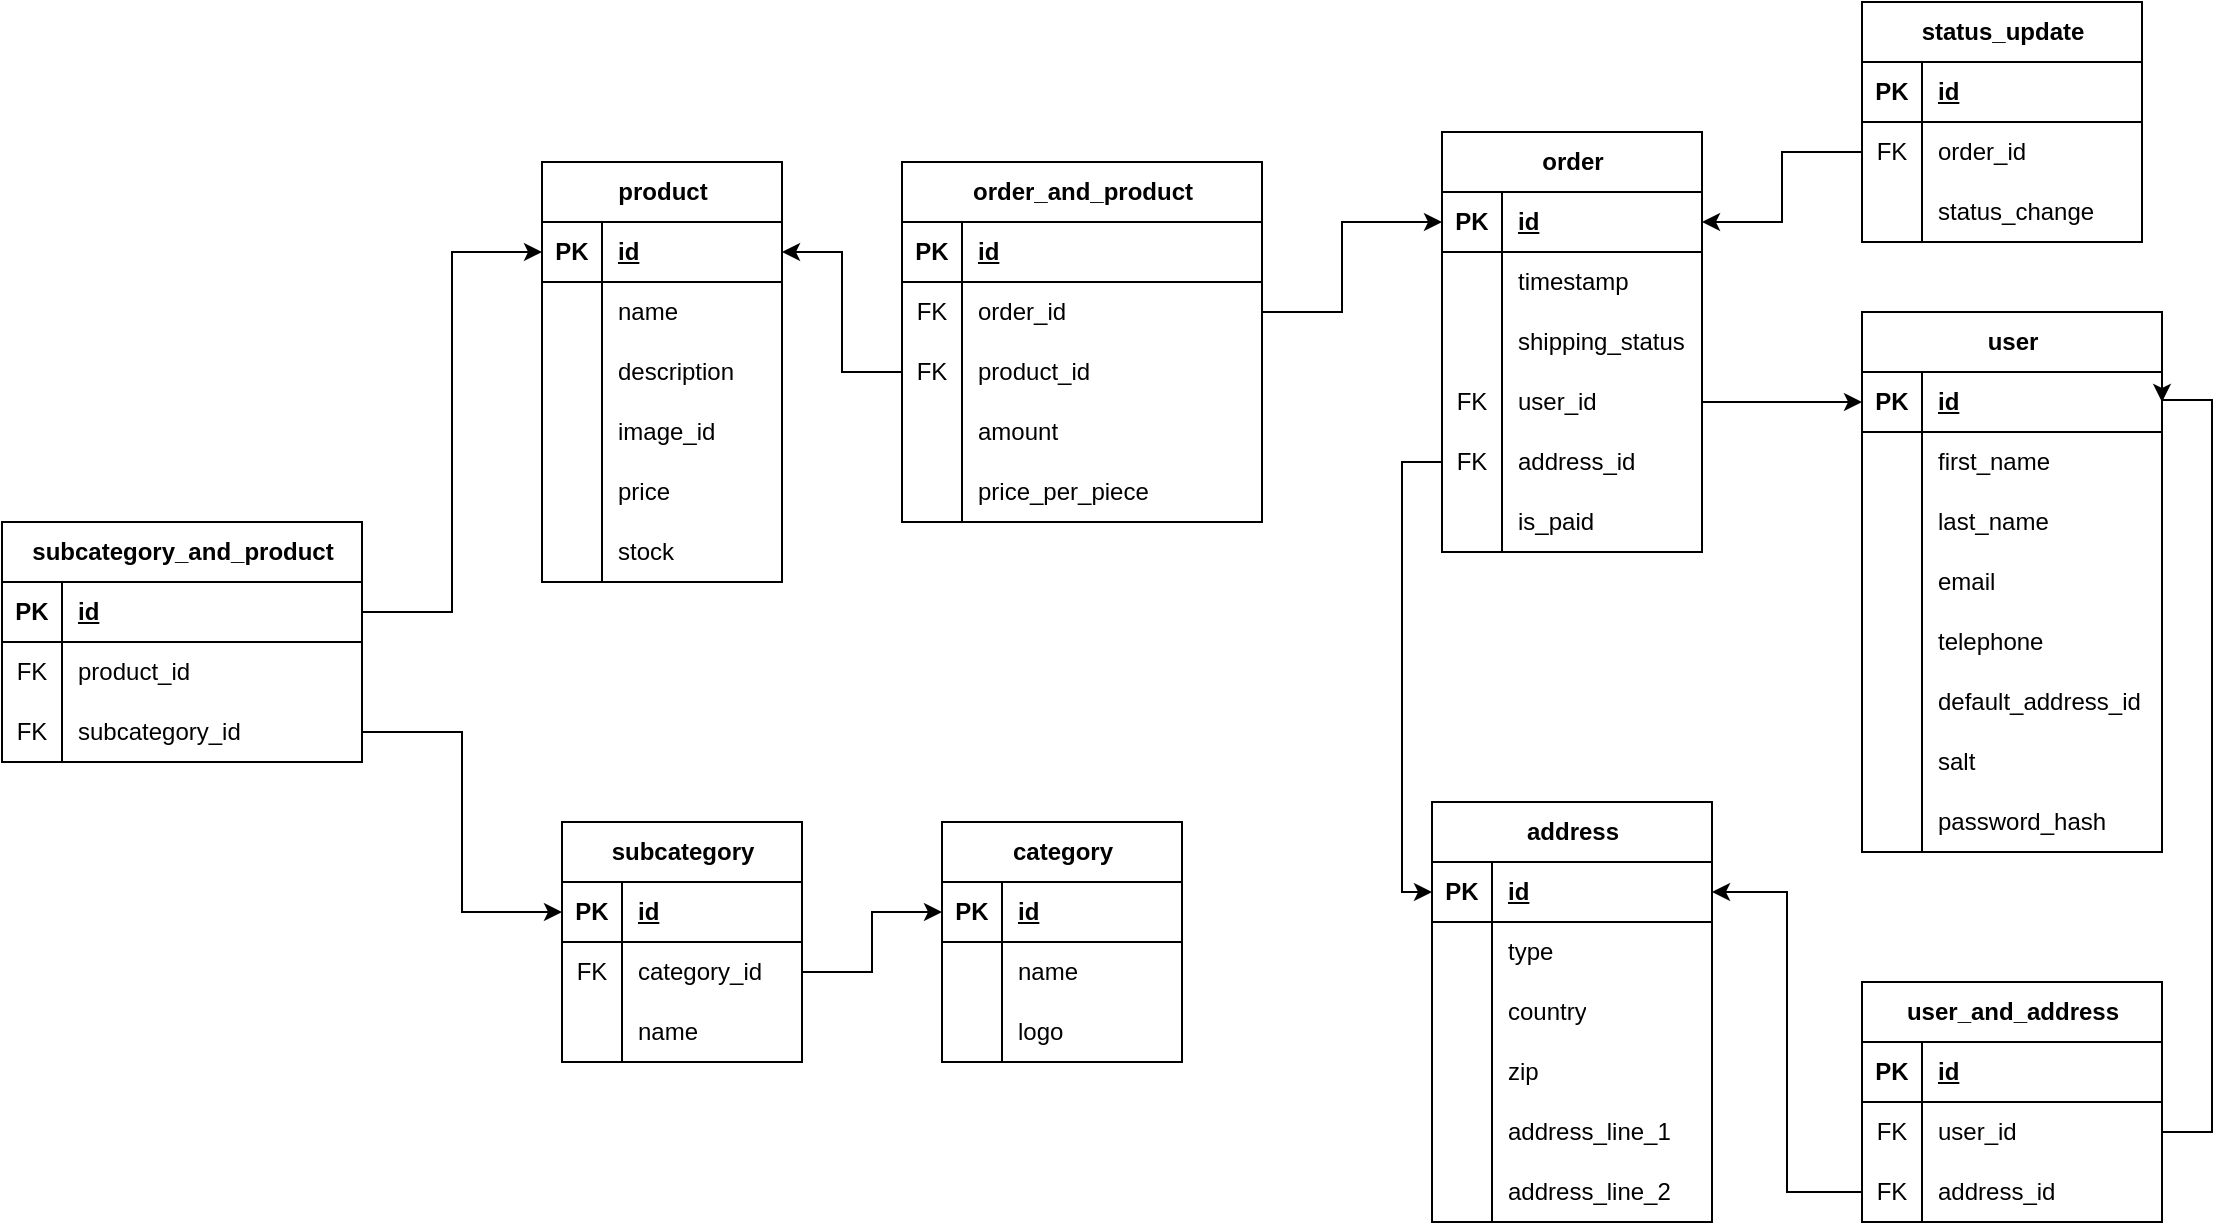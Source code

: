 <mxfile version="24.2.5" type="device">
  <diagram name="Page-1" id="y0ireIjsril351deMX_8">
    <mxGraphModel dx="1313" dy="706" grid="1" gridSize="10" guides="1" tooltips="1" connect="1" arrows="1" fold="1" page="1" pageScale="1" pageWidth="827" pageHeight="1169" math="0" shadow="0">
      <root>
        <mxCell id="0" />
        <mxCell id="1" parent="0" />
        <mxCell id="wc8gjLoEY_bhjLIqy5JK-52" value="subcategory" style="shape=table;startSize=30;container=1;collapsible=1;childLayout=tableLayout;fixedRows=1;rowLines=0;fontStyle=1;align=center;resizeLast=1;html=1;" parent="1" vertex="1">
          <mxGeometry x="330" y="450" width="120" height="120" as="geometry" />
        </mxCell>
        <mxCell id="wc8gjLoEY_bhjLIqy5JK-53" value="" style="shape=tableRow;horizontal=0;startSize=0;swimlaneHead=0;swimlaneBody=0;fillColor=none;collapsible=0;dropTarget=0;points=[[0,0.5],[1,0.5]];portConstraint=eastwest;top=0;left=0;right=0;bottom=1;" parent="wc8gjLoEY_bhjLIqy5JK-52" vertex="1">
          <mxGeometry y="30" width="120" height="30" as="geometry" />
        </mxCell>
        <mxCell id="wc8gjLoEY_bhjLIqy5JK-54" value="PK" style="shape=partialRectangle;connectable=0;fillColor=none;top=0;left=0;bottom=0;right=0;fontStyle=1;overflow=hidden;whiteSpace=wrap;html=1;" parent="wc8gjLoEY_bhjLIqy5JK-53" vertex="1">
          <mxGeometry width="30" height="30" as="geometry">
            <mxRectangle width="30" height="30" as="alternateBounds" />
          </mxGeometry>
        </mxCell>
        <mxCell id="wc8gjLoEY_bhjLIqy5JK-55" value="id" style="shape=partialRectangle;connectable=0;fillColor=none;top=0;left=0;bottom=0;right=0;align=left;spacingLeft=6;fontStyle=5;overflow=hidden;whiteSpace=wrap;html=1;" parent="wc8gjLoEY_bhjLIqy5JK-53" vertex="1">
          <mxGeometry x="30" width="90" height="30" as="geometry">
            <mxRectangle width="90" height="30" as="alternateBounds" />
          </mxGeometry>
        </mxCell>
        <mxCell id="wc8gjLoEY_bhjLIqy5JK-56" value="" style="shape=tableRow;horizontal=0;startSize=0;swimlaneHead=0;swimlaneBody=0;fillColor=none;collapsible=0;dropTarget=0;points=[[0,0.5],[1,0.5]];portConstraint=eastwest;top=0;left=0;right=0;bottom=0;" parent="wc8gjLoEY_bhjLIqy5JK-52" vertex="1">
          <mxGeometry y="60" width="120" height="30" as="geometry" />
        </mxCell>
        <mxCell id="wc8gjLoEY_bhjLIqy5JK-57" value="FK" style="shape=partialRectangle;connectable=0;fillColor=none;top=0;left=0;bottom=0;right=0;editable=1;overflow=hidden;whiteSpace=wrap;html=1;" parent="wc8gjLoEY_bhjLIqy5JK-56" vertex="1">
          <mxGeometry width="30" height="30" as="geometry">
            <mxRectangle width="30" height="30" as="alternateBounds" />
          </mxGeometry>
        </mxCell>
        <mxCell id="wc8gjLoEY_bhjLIqy5JK-58" value="category_id" style="shape=partialRectangle;connectable=0;fillColor=none;top=0;left=0;bottom=0;right=0;align=left;spacingLeft=6;overflow=hidden;whiteSpace=wrap;html=1;" parent="wc8gjLoEY_bhjLIqy5JK-56" vertex="1">
          <mxGeometry x="30" width="90" height="30" as="geometry">
            <mxRectangle width="90" height="30" as="alternateBounds" />
          </mxGeometry>
        </mxCell>
        <mxCell id="wc8gjLoEY_bhjLIqy5JK-59" value="" style="shape=tableRow;horizontal=0;startSize=0;swimlaneHead=0;swimlaneBody=0;fillColor=none;collapsible=0;dropTarget=0;points=[[0,0.5],[1,0.5]];portConstraint=eastwest;top=0;left=0;right=0;bottom=0;" parent="wc8gjLoEY_bhjLIqy5JK-52" vertex="1">
          <mxGeometry y="90" width="120" height="30" as="geometry" />
        </mxCell>
        <mxCell id="wc8gjLoEY_bhjLIqy5JK-60" value="" style="shape=partialRectangle;connectable=0;fillColor=none;top=0;left=0;bottom=0;right=0;editable=1;overflow=hidden;whiteSpace=wrap;html=1;" parent="wc8gjLoEY_bhjLIqy5JK-59" vertex="1">
          <mxGeometry width="30" height="30" as="geometry">
            <mxRectangle width="30" height="30" as="alternateBounds" />
          </mxGeometry>
        </mxCell>
        <mxCell id="wc8gjLoEY_bhjLIqy5JK-61" value="name" style="shape=partialRectangle;connectable=0;fillColor=none;top=0;left=0;bottom=0;right=0;align=left;spacingLeft=6;overflow=hidden;whiteSpace=wrap;html=1;" parent="wc8gjLoEY_bhjLIqy5JK-59" vertex="1">
          <mxGeometry x="30" width="90" height="30" as="geometry">
            <mxRectangle width="90" height="30" as="alternateBounds" />
          </mxGeometry>
        </mxCell>
        <mxCell id="wc8gjLoEY_bhjLIqy5JK-65" value="category" style="shape=table;startSize=30;container=1;collapsible=1;childLayout=tableLayout;fixedRows=1;rowLines=0;fontStyle=1;align=center;resizeLast=1;html=1;" parent="1" vertex="1">
          <mxGeometry x="520" y="450" width="120" height="120" as="geometry" />
        </mxCell>
        <mxCell id="wc8gjLoEY_bhjLIqy5JK-66" value="" style="shape=tableRow;horizontal=0;startSize=0;swimlaneHead=0;swimlaneBody=0;fillColor=none;collapsible=0;dropTarget=0;points=[[0,0.5],[1,0.5]];portConstraint=eastwest;top=0;left=0;right=0;bottom=1;" parent="wc8gjLoEY_bhjLIqy5JK-65" vertex="1">
          <mxGeometry y="30" width="120" height="30" as="geometry" />
        </mxCell>
        <mxCell id="wc8gjLoEY_bhjLIqy5JK-67" value="PK" style="shape=partialRectangle;connectable=0;fillColor=none;top=0;left=0;bottom=0;right=0;fontStyle=1;overflow=hidden;whiteSpace=wrap;html=1;" parent="wc8gjLoEY_bhjLIqy5JK-66" vertex="1">
          <mxGeometry width="30" height="30" as="geometry">
            <mxRectangle width="30" height="30" as="alternateBounds" />
          </mxGeometry>
        </mxCell>
        <mxCell id="wc8gjLoEY_bhjLIqy5JK-68" value="id" style="shape=partialRectangle;connectable=0;fillColor=none;top=0;left=0;bottom=0;right=0;align=left;spacingLeft=6;fontStyle=5;overflow=hidden;whiteSpace=wrap;html=1;" parent="wc8gjLoEY_bhjLIqy5JK-66" vertex="1">
          <mxGeometry x="30" width="90" height="30" as="geometry">
            <mxRectangle width="90" height="30" as="alternateBounds" />
          </mxGeometry>
        </mxCell>
        <mxCell id="wc8gjLoEY_bhjLIqy5JK-69" value="" style="shape=tableRow;horizontal=0;startSize=0;swimlaneHead=0;swimlaneBody=0;fillColor=none;collapsible=0;dropTarget=0;points=[[0,0.5],[1,0.5]];portConstraint=eastwest;top=0;left=0;right=0;bottom=0;" parent="wc8gjLoEY_bhjLIqy5JK-65" vertex="1">
          <mxGeometry y="60" width="120" height="30" as="geometry" />
        </mxCell>
        <mxCell id="wc8gjLoEY_bhjLIqy5JK-70" value="" style="shape=partialRectangle;connectable=0;fillColor=none;top=0;left=0;bottom=0;right=0;editable=1;overflow=hidden;whiteSpace=wrap;html=1;" parent="wc8gjLoEY_bhjLIqy5JK-69" vertex="1">
          <mxGeometry width="30" height="30" as="geometry">
            <mxRectangle width="30" height="30" as="alternateBounds" />
          </mxGeometry>
        </mxCell>
        <mxCell id="wc8gjLoEY_bhjLIqy5JK-71" value="name" style="shape=partialRectangle;connectable=0;fillColor=none;top=0;left=0;bottom=0;right=0;align=left;spacingLeft=6;overflow=hidden;whiteSpace=wrap;html=1;" parent="wc8gjLoEY_bhjLIqy5JK-69" vertex="1">
          <mxGeometry x="30" width="90" height="30" as="geometry">
            <mxRectangle width="90" height="30" as="alternateBounds" />
          </mxGeometry>
        </mxCell>
        <mxCell id="wc8gjLoEY_bhjLIqy5JK-72" value="" style="shape=tableRow;horizontal=0;startSize=0;swimlaneHead=0;swimlaneBody=0;fillColor=none;collapsible=0;dropTarget=0;points=[[0,0.5],[1,0.5]];portConstraint=eastwest;top=0;left=0;right=0;bottom=0;" parent="wc8gjLoEY_bhjLIqy5JK-65" vertex="1">
          <mxGeometry y="90" width="120" height="30" as="geometry" />
        </mxCell>
        <mxCell id="wc8gjLoEY_bhjLIqy5JK-73" value="" style="shape=partialRectangle;connectable=0;fillColor=none;top=0;left=0;bottom=0;right=0;editable=1;overflow=hidden;whiteSpace=wrap;html=1;" parent="wc8gjLoEY_bhjLIqy5JK-72" vertex="1">
          <mxGeometry width="30" height="30" as="geometry">
            <mxRectangle width="30" height="30" as="alternateBounds" />
          </mxGeometry>
        </mxCell>
        <mxCell id="wc8gjLoEY_bhjLIqy5JK-74" value="logo" style="shape=partialRectangle;connectable=0;fillColor=none;top=0;left=0;bottom=0;right=0;align=left;spacingLeft=6;overflow=hidden;whiteSpace=wrap;html=1;" parent="wc8gjLoEY_bhjLIqy5JK-72" vertex="1">
          <mxGeometry x="30" width="90" height="30" as="geometry">
            <mxRectangle width="90" height="30" as="alternateBounds" />
          </mxGeometry>
        </mxCell>
        <mxCell id="wc8gjLoEY_bhjLIqy5JK-78" style="edgeStyle=orthogonalEdgeStyle;rounded=0;orthogonalLoop=1;jettySize=auto;html=1;entryX=0;entryY=0.5;entryDx=0;entryDy=0;" parent="1" source="wc8gjLoEY_bhjLIqy5JK-56" target="wc8gjLoEY_bhjLIqy5JK-66" edge="1">
          <mxGeometry relative="1" as="geometry" />
        </mxCell>
        <mxCell id="wc8gjLoEY_bhjLIqy5JK-79" value="subcategory_and_product" style="shape=table;startSize=30;container=1;collapsible=1;childLayout=tableLayout;fixedRows=1;rowLines=0;fontStyle=1;align=center;resizeLast=1;html=1;" parent="1" vertex="1">
          <mxGeometry x="50" y="300" width="180" height="120" as="geometry" />
        </mxCell>
        <mxCell id="wc8gjLoEY_bhjLIqy5JK-80" value="" style="shape=tableRow;horizontal=0;startSize=0;swimlaneHead=0;swimlaneBody=0;fillColor=none;collapsible=0;dropTarget=0;points=[[0,0.5],[1,0.5]];portConstraint=eastwest;top=0;left=0;right=0;bottom=1;" parent="wc8gjLoEY_bhjLIqy5JK-79" vertex="1">
          <mxGeometry y="30" width="180" height="30" as="geometry" />
        </mxCell>
        <mxCell id="wc8gjLoEY_bhjLIqy5JK-81" value="PK" style="shape=partialRectangle;connectable=0;fillColor=none;top=0;left=0;bottom=0;right=0;fontStyle=1;overflow=hidden;whiteSpace=wrap;html=1;" parent="wc8gjLoEY_bhjLIqy5JK-80" vertex="1">
          <mxGeometry width="30" height="30" as="geometry">
            <mxRectangle width="30" height="30" as="alternateBounds" />
          </mxGeometry>
        </mxCell>
        <mxCell id="wc8gjLoEY_bhjLIqy5JK-82" value="id" style="shape=partialRectangle;connectable=0;fillColor=none;top=0;left=0;bottom=0;right=0;align=left;spacingLeft=6;fontStyle=5;overflow=hidden;whiteSpace=wrap;html=1;" parent="wc8gjLoEY_bhjLIqy5JK-80" vertex="1">
          <mxGeometry x="30" width="150" height="30" as="geometry">
            <mxRectangle width="150" height="30" as="alternateBounds" />
          </mxGeometry>
        </mxCell>
        <mxCell id="wc8gjLoEY_bhjLIqy5JK-83" value="" style="shape=tableRow;horizontal=0;startSize=0;swimlaneHead=0;swimlaneBody=0;fillColor=none;collapsible=0;dropTarget=0;points=[[0,0.5],[1,0.5]];portConstraint=eastwest;top=0;left=0;right=0;bottom=0;" parent="wc8gjLoEY_bhjLIqy5JK-79" vertex="1">
          <mxGeometry y="60" width="180" height="30" as="geometry" />
        </mxCell>
        <mxCell id="wc8gjLoEY_bhjLIqy5JK-84" value="FK" style="shape=partialRectangle;connectable=0;fillColor=none;top=0;left=0;bottom=0;right=0;editable=1;overflow=hidden;whiteSpace=wrap;html=1;" parent="wc8gjLoEY_bhjLIqy5JK-83" vertex="1">
          <mxGeometry width="30" height="30" as="geometry">
            <mxRectangle width="30" height="30" as="alternateBounds" />
          </mxGeometry>
        </mxCell>
        <mxCell id="wc8gjLoEY_bhjLIqy5JK-85" value="product_id" style="shape=partialRectangle;connectable=0;fillColor=none;top=0;left=0;bottom=0;right=0;align=left;spacingLeft=6;overflow=hidden;whiteSpace=wrap;html=1;" parent="wc8gjLoEY_bhjLIqy5JK-83" vertex="1">
          <mxGeometry x="30" width="150" height="30" as="geometry">
            <mxRectangle width="150" height="30" as="alternateBounds" />
          </mxGeometry>
        </mxCell>
        <mxCell id="wc8gjLoEY_bhjLIqy5JK-86" value="" style="shape=tableRow;horizontal=0;startSize=0;swimlaneHead=0;swimlaneBody=0;fillColor=none;collapsible=0;dropTarget=0;points=[[0,0.5],[1,0.5]];portConstraint=eastwest;top=0;left=0;right=0;bottom=0;" parent="wc8gjLoEY_bhjLIqy5JK-79" vertex="1">
          <mxGeometry y="90" width="180" height="30" as="geometry" />
        </mxCell>
        <mxCell id="wc8gjLoEY_bhjLIqy5JK-87" value="FK" style="shape=partialRectangle;connectable=0;fillColor=none;top=0;left=0;bottom=0;right=0;editable=1;overflow=hidden;whiteSpace=wrap;html=1;" parent="wc8gjLoEY_bhjLIqy5JK-86" vertex="1">
          <mxGeometry width="30" height="30" as="geometry">
            <mxRectangle width="30" height="30" as="alternateBounds" />
          </mxGeometry>
        </mxCell>
        <mxCell id="wc8gjLoEY_bhjLIqy5JK-88" value="subcategory_id" style="shape=partialRectangle;connectable=0;fillColor=none;top=0;left=0;bottom=0;right=0;align=left;spacingLeft=6;overflow=hidden;whiteSpace=wrap;html=1;" parent="wc8gjLoEY_bhjLIqy5JK-86" vertex="1">
          <mxGeometry x="30" width="150" height="30" as="geometry">
            <mxRectangle width="150" height="30" as="alternateBounds" />
          </mxGeometry>
        </mxCell>
        <mxCell id="wc8gjLoEY_bhjLIqy5JK-107" value="product" style="shape=table;startSize=30;container=1;collapsible=1;childLayout=tableLayout;fixedRows=1;rowLines=0;fontStyle=1;align=center;resizeLast=1;html=1;" parent="1" vertex="1">
          <mxGeometry x="320" y="120" width="120" height="210" as="geometry" />
        </mxCell>
        <mxCell id="wc8gjLoEY_bhjLIqy5JK-108" value="" style="shape=tableRow;horizontal=0;startSize=0;swimlaneHead=0;swimlaneBody=0;fillColor=none;collapsible=0;dropTarget=0;points=[[0,0.5],[1,0.5]];portConstraint=eastwest;top=0;left=0;right=0;bottom=1;" parent="wc8gjLoEY_bhjLIqy5JK-107" vertex="1">
          <mxGeometry y="30" width="120" height="30" as="geometry" />
        </mxCell>
        <mxCell id="wc8gjLoEY_bhjLIqy5JK-109" value="PK" style="shape=partialRectangle;connectable=0;fillColor=none;top=0;left=0;bottom=0;right=0;fontStyle=1;overflow=hidden;whiteSpace=wrap;html=1;" parent="wc8gjLoEY_bhjLIqy5JK-108" vertex="1">
          <mxGeometry width="30" height="30" as="geometry">
            <mxRectangle width="30" height="30" as="alternateBounds" />
          </mxGeometry>
        </mxCell>
        <mxCell id="wc8gjLoEY_bhjLIqy5JK-110" value="id" style="shape=partialRectangle;connectable=0;fillColor=none;top=0;left=0;bottom=0;right=0;align=left;spacingLeft=6;fontStyle=5;overflow=hidden;whiteSpace=wrap;html=1;" parent="wc8gjLoEY_bhjLIqy5JK-108" vertex="1">
          <mxGeometry x="30" width="90" height="30" as="geometry">
            <mxRectangle width="90" height="30" as="alternateBounds" />
          </mxGeometry>
        </mxCell>
        <mxCell id="wc8gjLoEY_bhjLIqy5JK-111" value="" style="shape=tableRow;horizontal=0;startSize=0;swimlaneHead=0;swimlaneBody=0;fillColor=none;collapsible=0;dropTarget=0;points=[[0,0.5],[1,0.5]];portConstraint=eastwest;top=0;left=0;right=0;bottom=0;" parent="wc8gjLoEY_bhjLIqy5JK-107" vertex="1">
          <mxGeometry y="60" width="120" height="30" as="geometry" />
        </mxCell>
        <mxCell id="wc8gjLoEY_bhjLIqy5JK-112" value="" style="shape=partialRectangle;connectable=0;fillColor=none;top=0;left=0;bottom=0;right=0;editable=1;overflow=hidden;whiteSpace=wrap;html=1;" parent="wc8gjLoEY_bhjLIqy5JK-111" vertex="1">
          <mxGeometry width="30" height="30" as="geometry">
            <mxRectangle width="30" height="30" as="alternateBounds" />
          </mxGeometry>
        </mxCell>
        <mxCell id="wc8gjLoEY_bhjLIqy5JK-113" value="name" style="shape=partialRectangle;connectable=0;fillColor=none;top=0;left=0;bottom=0;right=0;align=left;spacingLeft=6;overflow=hidden;whiteSpace=wrap;html=1;" parent="wc8gjLoEY_bhjLIqy5JK-111" vertex="1">
          <mxGeometry x="30" width="90" height="30" as="geometry">
            <mxRectangle width="90" height="30" as="alternateBounds" />
          </mxGeometry>
        </mxCell>
        <mxCell id="wc8gjLoEY_bhjLIqy5JK-114" value="" style="shape=tableRow;horizontal=0;startSize=0;swimlaneHead=0;swimlaneBody=0;fillColor=none;collapsible=0;dropTarget=0;points=[[0,0.5],[1,0.5]];portConstraint=eastwest;top=0;left=0;right=0;bottom=0;" parent="wc8gjLoEY_bhjLIqy5JK-107" vertex="1">
          <mxGeometry y="90" width="120" height="30" as="geometry" />
        </mxCell>
        <mxCell id="wc8gjLoEY_bhjLIqy5JK-115" value="" style="shape=partialRectangle;connectable=0;fillColor=none;top=0;left=0;bottom=0;right=0;editable=1;overflow=hidden;whiteSpace=wrap;html=1;" parent="wc8gjLoEY_bhjLIqy5JK-114" vertex="1">
          <mxGeometry width="30" height="30" as="geometry">
            <mxRectangle width="30" height="30" as="alternateBounds" />
          </mxGeometry>
        </mxCell>
        <mxCell id="wc8gjLoEY_bhjLIqy5JK-116" value="description" style="shape=partialRectangle;connectable=0;fillColor=none;top=0;left=0;bottom=0;right=0;align=left;spacingLeft=6;overflow=hidden;whiteSpace=wrap;html=1;" parent="wc8gjLoEY_bhjLIqy5JK-114" vertex="1">
          <mxGeometry x="30" width="90" height="30" as="geometry">
            <mxRectangle width="90" height="30" as="alternateBounds" />
          </mxGeometry>
        </mxCell>
        <mxCell id="wc8gjLoEY_bhjLIqy5JK-117" value="" style="shape=tableRow;horizontal=0;startSize=0;swimlaneHead=0;swimlaneBody=0;fillColor=none;collapsible=0;dropTarget=0;points=[[0,0.5],[1,0.5]];portConstraint=eastwest;top=0;left=0;right=0;bottom=0;" parent="wc8gjLoEY_bhjLIqy5JK-107" vertex="1">
          <mxGeometry y="120" width="120" height="30" as="geometry" />
        </mxCell>
        <mxCell id="wc8gjLoEY_bhjLIqy5JK-118" value="" style="shape=partialRectangle;connectable=0;fillColor=none;top=0;left=0;bottom=0;right=0;editable=1;overflow=hidden;whiteSpace=wrap;html=1;" parent="wc8gjLoEY_bhjLIqy5JK-117" vertex="1">
          <mxGeometry width="30" height="30" as="geometry">
            <mxRectangle width="30" height="30" as="alternateBounds" />
          </mxGeometry>
        </mxCell>
        <mxCell id="wc8gjLoEY_bhjLIqy5JK-119" value="image_id" style="shape=partialRectangle;connectable=0;fillColor=none;top=0;left=0;bottom=0;right=0;align=left;spacingLeft=6;overflow=hidden;whiteSpace=wrap;html=1;" parent="wc8gjLoEY_bhjLIqy5JK-117" vertex="1">
          <mxGeometry x="30" width="90" height="30" as="geometry">
            <mxRectangle width="90" height="30" as="alternateBounds" />
          </mxGeometry>
        </mxCell>
        <mxCell id="wc8gjLoEY_bhjLIqy5JK-135" value="" style="shape=tableRow;horizontal=0;startSize=0;swimlaneHead=0;swimlaneBody=0;fillColor=none;collapsible=0;dropTarget=0;points=[[0,0.5],[1,0.5]];portConstraint=eastwest;top=0;left=0;right=0;bottom=0;" parent="wc8gjLoEY_bhjLIqy5JK-107" vertex="1">
          <mxGeometry y="150" width="120" height="30" as="geometry" />
        </mxCell>
        <mxCell id="wc8gjLoEY_bhjLIqy5JK-136" value="" style="shape=partialRectangle;connectable=0;fillColor=none;top=0;left=0;bottom=0;right=0;editable=1;overflow=hidden;whiteSpace=wrap;html=1;" parent="wc8gjLoEY_bhjLIqy5JK-135" vertex="1">
          <mxGeometry width="30" height="30" as="geometry">
            <mxRectangle width="30" height="30" as="alternateBounds" />
          </mxGeometry>
        </mxCell>
        <mxCell id="wc8gjLoEY_bhjLIqy5JK-137" value="price" style="shape=partialRectangle;connectable=0;fillColor=none;top=0;left=0;bottom=0;right=0;align=left;spacingLeft=6;overflow=hidden;whiteSpace=wrap;html=1;" parent="wc8gjLoEY_bhjLIqy5JK-135" vertex="1">
          <mxGeometry x="30" width="90" height="30" as="geometry">
            <mxRectangle width="90" height="30" as="alternateBounds" />
          </mxGeometry>
        </mxCell>
        <mxCell id="lE6oWOg8r7xPlwbUp1w4-8" value="" style="shape=tableRow;horizontal=0;startSize=0;swimlaneHead=0;swimlaneBody=0;fillColor=none;collapsible=0;dropTarget=0;points=[[0,0.5],[1,0.5]];portConstraint=eastwest;top=0;left=0;right=0;bottom=0;" vertex="1" parent="wc8gjLoEY_bhjLIqy5JK-107">
          <mxGeometry y="180" width="120" height="30" as="geometry" />
        </mxCell>
        <mxCell id="lE6oWOg8r7xPlwbUp1w4-9" value="" style="shape=partialRectangle;connectable=0;fillColor=none;top=0;left=0;bottom=0;right=0;editable=1;overflow=hidden;whiteSpace=wrap;html=1;" vertex="1" parent="lE6oWOg8r7xPlwbUp1w4-8">
          <mxGeometry width="30" height="30" as="geometry">
            <mxRectangle width="30" height="30" as="alternateBounds" />
          </mxGeometry>
        </mxCell>
        <mxCell id="lE6oWOg8r7xPlwbUp1w4-10" value="stock" style="shape=partialRectangle;connectable=0;fillColor=none;top=0;left=0;bottom=0;right=0;align=left;spacingLeft=6;overflow=hidden;whiteSpace=wrap;html=1;" vertex="1" parent="lE6oWOg8r7xPlwbUp1w4-8">
          <mxGeometry x="30" width="90" height="30" as="geometry">
            <mxRectangle width="90" height="30" as="alternateBounds" />
          </mxGeometry>
        </mxCell>
        <mxCell id="wc8gjLoEY_bhjLIqy5JK-120" style="edgeStyle=orthogonalEdgeStyle;rounded=0;orthogonalLoop=1;jettySize=auto;html=1;" parent="1" source="wc8gjLoEY_bhjLIqy5JK-86" target="wc8gjLoEY_bhjLIqy5JK-53" edge="1">
          <mxGeometry relative="1" as="geometry" />
        </mxCell>
        <mxCell id="wc8gjLoEY_bhjLIqy5JK-134" style="edgeStyle=orthogonalEdgeStyle;rounded=0;orthogonalLoop=1;jettySize=auto;html=1;" parent="1" source="wc8gjLoEY_bhjLIqy5JK-80" target="wc8gjLoEY_bhjLIqy5JK-108" edge="1">
          <mxGeometry relative="1" as="geometry" />
        </mxCell>
        <mxCell id="wc8gjLoEY_bhjLIqy5JK-140" value="order" style="shape=table;startSize=30;container=1;collapsible=1;childLayout=tableLayout;fixedRows=1;rowLines=0;fontStyle=1;align=center;resizeLast=1;html=1;" parent="1" vertex="1">
          <mxGeometry x="770" y="105" width="130" height="210" as="geometry" />
        </mxCell>
        <mxCell id="wc8gjLoEY_bhjLIqy5JK-141" value="" style="shape=tableRow;horizontal=0;startSize=0;swimlaneHead=0;swimlaneBody=0;fillColor=none;collapsible=0;dropTarget=0;points=[[0,0.5],[1,0.5]];portConstraint=eastwest;top=0;left=0;right=0;bottom=1;" parent="wc8gjLoEY_bhjLIqy5JK-140" vertex="1">
          <mxGeometry y="30" width="130" height="30" as="geometry" />
        </mxCell>
        <mxCell id="wc8gjLoEY_bhjLIqy5JK-142" value="PK" style="shape=partialRectangle;connectable=0;fillColor=none;top=0;left=0;bottom=0;right=0;fontStyle=1;overflow=hidden;whiteSpace=wrap;html=1;" parent="wc8gjLoEY_bhjLIqy5JK-141" vertex="1">
          <mxGeometry width="30" height="30" as="geometry">
            <mxRectangle width="30" height="30" as="alternateBounds" />
          </mxGeometry>
        </mxCell>
        <mxCell id="wc8gjLoEY_bhjLIqy5JK-143" value="id" style="shape=partialRectangle;connectable=0;fillColor=none;top=0;left=0;bottom=0;right=0;align=left;spacingLeft=6;fontStyle=5;overflow=hidden;whiteSpace=wrap;html=1;" parent="wc8gjLoEY_bhjLIqy5JK-141" vertex="1">
          <mxGeometry x="30" width="100" height="30" as="geometry">
            <mxRectangle width="100" height="30" as="alternateBounds" />
          </mxGeometry>
        </mxCell>
        <mxCell id="wc8gjLoEY_bhjLIqy5JK-144" value="" style="shape=tableRow;horizontal=0;startSize=0;swimlaneHead=0;swimlaneBody=0;fillColor=none;collapsible=0;dropTarget=0;points=[[0,0.5],[1,0.5]];portConstraint=eastwest;top=0;left=0;right=0;bottom=0;" parent="wc8gjLoEY_bhjLIqy5JK-140" vertex="1">
          <mxGeometry y="60" width="130" height="30" as="geometry" />
        </mxCell>
        <mxCell id="wc8gjLoEY_bhjLIqy5JK-145" value="" style="shape=partialRectangle;connectable=0;fillColor=none;top=0;left=0;bottom=0;right=0;editable=1;overflow=hidden;whiteSpace=wrap;html=1;" parent="wc8gjLoEY_bhjLIqy5JK-144" vertex="1">
          <mxGeometry width="30" height="30" as="geometry">
            <mxRectangle width="30" height="30" as="alternateBounds" />
          </mxGeometry>
        </mxCell>
        <mxCell id="wc8gjLoEY_bhjLIqy5JK-146" value="timestamp" style="shape=partialRectangle;connectable=0;fillColor=none;top=0;left=0;bottom=0;right=0;align=left;spacingLeft=6;overflow=hidden;whiteSpace=wrap;html=1;" parent="wc8gjLoEY_bhjLIqy5JK-144" vertex="1">
          <mxGeometry x="30" width="100" height="30" as="geometry">
            <mxRectangle width="100" height="30" as="alternateBounds" />
          </mxGeometry>
        </mxCell>
        <mxCell id="wc8gjLoEY_bhjLIqy5JK-147" value="" style="shape=tableRow;horizontal=0;startSize=0;swimlaneHead=0;swimlaneBody=0;fillColor=none;collapsible=0;dropTarget=0;points=[[0,0.5],[1,0.5]];portConstraint=eastwest;top=0;left=0;right=0;bottom=0;" parent="wc8gjLoEY_bhjLIqy5JK-140" vertex="1">
          <mxGeometry y="90" width="130" height="30" as="geometry" />
        </mxCell>
        <mxCell id="wc8gjLoEY_bhjLIqy5JK-148" value="" style="shape=partialRectangle;connectable=0;fillColor=none;top=0;left=0;bottom=0;right=0;editable=1;overflow=hidden;whiteSpace=wrap;html=1;" parent="wc8gjLoEY_bhjLIqy5JK-147" vertex="1">
          <mxGeometry width="30" height="30" as="geometry">
            <mxRectangle width="30" height="30" as="alternateBounds" />
          </mxGeometry>
        </mxCell>
        <mxCell id="wc8gjLoEY_bhjLIqy5JK-149" value="shipping_status" style="shape=partialRectangle;connectable=0;fillColor=none;top=0;left=0;bottom=0;right=0;align=left;spacingLeft=6;overflow=hidden;whiteSpace=wrap;html=1;" parent="wc8gjLoEY_bhjLIqy5JK-147" vertex="1">
          <mxGeometry x="30" width="100" height="30" as="geometry">
            <mxRectangle width="100" height="30" as="alternateBounds" />
          </mxGeometry>
        </mxCell>
        <mxCell id="wc8gjLoEY_bhjLIqy5JK-150" value="" style="shape=tableRow;horizontal=0;startSize=0;swimlaneHead=0;swimlaneBody=0;fillColor=none;collapsible=0;dropTarget=0;points=[[0,0.5],[1,0.5]];portConstraint=eastwest;top=0;left=0;right=0;bottom=0;" parent="wc8gjLoEY_bhjLIqy5JK-140" vertex="1">
          <mxGeometry y="120" width="130" height="30" as="geometry" />
        </mxCell>
        <mxCell id="wc8gjLoEY_bhjLIqy5JK-151" value="FK" style="shape=partialRectangle;connectable=0;fillColor=none;top=0;left=0;bottom=0;right=0;editable=1;overflow=hidden;whiteSpace=wrap;html=1;" parent="wc8gjLoEY_bhjLIqy5JK-150" vertex="1">
          <mxGeometry width="30" height="30" as="geometry">
            <mxRectangle width="30" height="30" as="alternateBounds" />
          </mxGeometry>
        </mxCell>
        <mxCell id="wc8gjLoEY_bhjLIqy5JK-152" value="user_id" style="shape=partialRectangle;connectable=0;fillColor=none;top=0;left=0;bottom=0;right=0;align=left;spacingLeft=6;overflow=hidden;whiteSpace=wrap;html=1;" parent="wc8gjLoEY_bhjLIqy5JK-150" vertex="1">
          <mxGeometry x="30" width="100" height="30" as="geometry">
            <mxRectangle width="100" height="30" as="alternateBounds" />
          </mxGeometry>
        </mxCell>
        <mxCell id="wc8gjLoEY_bhjLIqy5JK-173" value="" style="shape=tableRow;horizontal=0;startSize=0;swimlaneHead=0;swimlaneBody=0;fillColor=none;collapsible=0;dropTarget=0;points=[[0,0.5],[1,0.5]];portConstraint=eastwest;top=0;left=0;right=0;bottom=0;" parent="wc8gjLoEY_bhjLIqy5JK-140" vertex="1">
          <mxGeometry y="150" width="130" height="30" as="geometry" />
        </mxCell>
        <mxCell id="wc8gjLoEY_bhjLIqy5JK-174" value="FK" style="shape=partialRectangle;connectable=0;fillColor=none;top=0;left=0;bottom=0;right=0;editable=1;overflow=hidden;whiteSpace=wrap;html=1;" parent="wc8gjLoEY_bhjLIqy5JK-173" vertex="1">
          <mxGeometry width="30" height="30" as="geometry">
            <mxRectangle width="30" height="30" as="alternateBounds" />
          </mxGeometry>
        </mxCell>
        <mxCell id="wc8gjLoEY_bhjLIqy5JK-175" value="address_id" style="shape=partialRectangle;connectable=0;fillColor=none;top=0;left=0;bottom=0;right=0;align=left;spacingLeft=6;overflow=hidden;whiteSpace=wrap;html=1;" parent="wc8gjLoEY_bhjLIqy5JK-173" vertex="1">
          <mxGeometry x="30" width="100" height="30" as="geometry">
            <mxRectangle width="100" height="30" as="alternateBounds" />
          </mxGeometry>
        </mxCell>
        <mxCell id="wc8gjLoEY_bhjLIqy5JK-176" value="" style="shape=tableRow;horizontal=0;startSize=0;swimlaneHead=0;swimlaneBody=0;fillColor=none;collapsible=0;dropTarget=0;points=[[0,0.5],[1,0.5]];portConstraint=eastwest;top=0;left=0;right=0;bottom=0;" parent="wc8gjLoEY_bhjLIqy5JK-140" vertex="1">
          <mxGeometry y="180" width="130" height="30" as="geometry" />
        </mxCell>
        <mxCell id="wc8gjLoEY_bhjLIqy5JK-177" value="" style="shape=partialRectangle;connectable=0;fillColor=none;top=0;left=0;bottom=0;right=0;editable=1;overflow=hidden;whiteSpace=wrap;html=1;" parent="wc8gjLoEY_bhjLIqy5JK-176" vertex="1">
          <mxGeometry width="30" height="30" as="geometry">
            <mxRectangle width="30" height="30" as="alternateBounds" />
          </mxGeometry>
        </mxCell>
        <mxCell id="wc8gjLoEY_bhjLIqy5JK-178" value="is_paid" style="shape=partialRectangle;connectable=0;fillColor=none;top=0;left=0;bottom=0;right=0;align=left;spacingLeft=6;overflow=hidden;whiteSpace=wrap;html=1;" parent="wc8gjLoEY_bhjLIqy5JK-176" vertex="1">
          <mxGeometry x="30" width="100" height="30" as="geometry">
            <mxRectangle width="100" height="30" as="alternateBounds" />
          </mxGeometry>
        </mxCell>
        <mxCell id="wc8gjLoEY_bhjLIqy5JK-153" value="order_and_product" style="shape=table;startSize=30;container=1;collapsible=1;childLayout=tableLayout;fixedRows=1;rowLines=0;fontStyle=1;align=center;resizeLast=1;html=1;" parent="1" vertex="1">
          <mxGeometry x="500" y="120" width="180" height="180" as="geometry" />
        </mxCell>
        <mxCell id="wc8gjLoEY_bhjLIqy5JK-154" value="" style="shape=tableRow;horizontal=0;startSize=0;swimlaneHead=0;swimlaneBody=0;fillColor=none;collapsible=0;dropTarget=0;points=[[0,0.5],[1,0.5]];portConstraint=eastwest;top=0;left=0;right=0;bottom=1;" parent="wc8gjLoEY_bhjLIqy5JK-153" vertex="1">
          <mxGeometry y="30" width="180" height="30" as="geometry" />
        </mxCell>
        <mxCell id="wc8gjLoEY_bhjLIqy5JK-155" value="PK" style="shape=partialRectangle;connectable=0;fillColor=none;top=0;left=0;bottom=0;right=0;fontStyle=1;overflow=hidden;whiteSpace=wrap;html=1;" parent="wc8gjLoEY_bhjLIqy5JK-154" vertex="1">
          <mxGeometry width="30" height="30" as="geometry">
            <mxRectangle width="30" height="30" as="alternateBounds" />
          </mxGeometry>
        </mxCell>
        <mxCell id="wc8gjLoEY_bhjLIqy5JK-156" value="id" style="shape=partialRectangle;connectable=0;fillColor=none;top=0;left=0;bottom=0;right=0;align=left;spacingLeft=6;fontStyle=5;overflow=hidden;whiteSpace=wrap;html=1;" parent="wc8gjLoEY_bhjLIqy5JK-154" vertex="1">
          <mxGeometry x="30" width="150" height="30" as="geometry">
            <mxRectangle width="150" height="30" as="alternateBounds" />
          </mxGeometry>
        </mxCell>
        <mxCell id="wc8gjLoEY_bhjLIqy5JK-157" value="" style="shape=tableRow;horizontal=0;startSize=0;swimlaneHead=0;swimlaneBody=0;fillColor=none;collapsible=0;dropTarget=0;points=[[0,0.5],[1,0.5]];portConstraint=eastwest;top=0;left=0;right=0;bottom=0;" parent="wc8gjLoEY_bhjLIqy5JK-153" vertex="1">
          <mxGeometry y="60" width="180" height="30" as="geometry" />
        </mxCell>
        <mxCell id="wc8gjLoEY_bhjLIqy5JK-158" value="FK" style="shape=partialRectangle;connectable=0;fillColor=none;top=0;left=0;bottom=0;right=0;editable=1;overflow=hidden;whiteSpace=wrap;html=1;" parent="wc8gjLoEY_bhjLIqy5JK-157" vertex="1">
          <mxGeometry width="30" height="30" as="geometry">
            <mxRectangle width="30" height="30" as="alternateBounds" />
          </mxGeometry>
        </mxCell>
        <mxCell id="wc8gjLoEY_bhjLIqy5JK-159" value="order_id" style="shape=partialRectangle;connectable=0;fillColor=none;top=0;left=0;bottom=0;right=0;align=left;spacingLeft=6;overflow=hidden;whiteSpace=wrap;html=1;" parent="wc8gjLoEY_bhjLIqy5JK-157" vertex="1">
          <mxGeometry x="30" width="150" height="30" as="geometry">
            <mxRectangle width="150" height="30" as="alternateBounds" />
          </mxGeometry>
        </mxCell>
        <mxCell id="wc8gjLoEY_bhjLIqy5JK-160" value="" style="shape=tableRow;horizontal=0;startSize=0;swimlaneHead=0;swimlaneBody=0;fillColor=none;collapsible=0;dropTarget=0;points=[[0,0.5],[1,0.5]];portConstraint=eastwest;top=0;left=0;right=0;bottom=0;" parent="wc8gjLoEY_bhjLIqy5JK-153" vertex="1">
          <mxGeometry y="90" width="180" height="30" as="geometry" />
        </mxCell>
        <mxCell id="wc8gjLoEY_bhjLIqy5JK-161" value="FK" style="shape=partialRectangle;connectable=0;fillColor=none;top=0;left=0;bottom=0;right=0;editable=1;overflow=hidden;whiteSpace=wrap;html=1;" parent="wc8gjLoEY_bhjLIqy5JK-160" vertex="1">
          <mxGeometry width="30" height="30" as="geometry">
            <mxRectangle width="30" height="30" as="alternateBounds" />
          </mxGeometry>
        </mxCell>
        <mxCell id="wc8gjLoEY_bhjLIqy5JK-162" value="product_id" style="shape=partialRectangle;connectable=0;fillColor=none;top=0;left=0;bottom=0;right=0;align=left;spacingLeft=6;overflow=hidden;whiteSpace=wrap;html=1;" parent="wc8gjLoEY_bhjLIqy5JK-160" vertex="1">
          <mxGeometry x="30" width="150" height="30" as="geometry">
            <mxRectangle width="150" height="30" as="alternateBounds" />
          </mxGeometry>
        </mxCell>
        <mxCell id="wc8gjLoEY_bhjLIqy5JK-163" value="" style="shape=tableRow;horizontal=0;startSize=0;swimlaneHead=0;swimlaneBody=0;fillColor=none;collapsible=0;dropTarget=0;points=[[0,0.5],[1,0.5]];portConstraint=eastwest;top=0;left=0;right=0;bottom=0;" parent="wc8gjLoEY_bhjLIqy5JK-153" vertex="1">
          <mxGeometry y="120" width="180" height="30" as="geometry" />
        </mxCell>
        <mxCell id="wc8gjLoEY_bhjLIqy5JK-164" value="" style="shape=partialRectangle;connectable=0;fillColor=none;top=0;left=0;bottom=0;right=0;editable=1;overflow=hidden;whiteSpace=wrap;html=1;" parent="wc8gjLoEY_bhjLIqy5JK-163" vertex="1">
          <mxGeometry width="30" height="30" as="geometry">
            <mxRectangle width="30" height="30" as="alternateBounds" />
          </mxGeometry>
        </mxCell>
        <mxCell id="wc8gjLoEY_bhjLIqy5JK-165" value="amount" style="shape=partialRectangle;connectable=0;fillColor=none;top=0;left=0;bottom=0;right=0;align=left;spacingLeft=6;overflow=hidden;whiteSpace=wrap;html=1;" parent="wc8gjLoEY_bhjLIqy5JK-163" vertex="1">
          <mxGeometry x="30" width="150" height="30" as="geometry">
            <mxRectangle width="150" height="30" as="alternateBounds" />
          </mxGeometry>
        </mxCell>
        <mxCell id="wc8gjLoEY_bhjLIqy5JK-166" value="" style="shape=tableRow;horizontal=0;startSize=0;swimlaneHead=0;swimlaneBody=0;fillColor=none;collapsible=0;dropTarget=0;points=[[0,0.5],[1,0.5]];portConstraint=eastwest;top=0;left=0;right=0;bottom=0;" parent="wc8gjLoEY_bhjLIqy5JK-153" vertex="1">
          <mxGeometry y="150" width="180" height="30" as="geometry" />
        </mxCell>
        <mxCell id="wc8gjLoEY_bhjLIqy5JK-167" value="" style="shape=partialRectangle;connectable=0;fillColor=none;top=0;left=0;bottom=0;right=0;editable=1;overflow=hidden;whiteSpace=wrap;html=1;" parent="wc8gjLoEY_bhjLIqy5JK-166" vertex="1">
          <mxGeometry width="30" height="30" as="geometry">
            <mxRectangle width="30" height="30" as="alternateBounds" />
          </mxGeometry>
        </mxCell>
        <mxCell id="wc8gjLoEY_bhjLIqy5JK-168" value="price_per_piece" style="shape=partialRectangle;connectable=0;fillColor=none;top=0;left=0;bottom=0;right=0;align=left;spacingLeft=6;overflow=hidden;whiteSpace=wrap;html=1;" parent="wc8gjLoEY_bhjLIqy5JK-166" vertex="1">
          <mxGeometry x="30" width="150" height="30" as="geometry">
            <mxRectangle width="150" height="30" as="alternateBounds" />
          </mxGeometry>
        </mxCell>
        <mxCell id="wc8gjLoEY_bhjLIqy5JK-171" style="edgeStyle=orthogonalEdgeStyle;rounded=0;orthogonalLoop=1;jettySize=auto;html=1;entryX=1;entryY=0.5;entryDx=0;entryDy=0;" parent="1" source="wc8gjLoEY_bhjLIqy5JK-160" target="wc8gjLoEY_bhjLIqy5JK-108" edge="1">
          <mxGeometry relative="1" as="geometry" />
        </mxCell>
        <mxCell id="wc8gjLoEY_bhjLIqy5JK-172" style="edgeStyle=orthogonalEdgeStyle;rounded=0;orthogonalLoop=1;jettySize=auto;html=1;" parent="1" source="wc8gjLoEY_bhjLIqy5JK-157" target="wc8gjLoEY_bhjLIqy5JK-141" edge="1">
          <mxGeometry relative="1" as="geometry">
            <Array as="points">
              <mxPoint x="720" y="195" />
              <mxPoint x="720" y="150" />
            </Array>
          </mxGeometry>
        </mxCell>
        <mxCell id="wc8gjLoEY_bhjLIqy5JK-185" value="status_update" style="shape=table;startSize=30;container=1;collapsible=1;childLayout=tableLayout;fixedRows=1;rowLines=0;fontStyle=1;align=center;resizeLast=1;html=1;" parent="1" vertex="1">
          <mxGeometry x="980" y="40" width="140" height="120" as="geometry" />
        </mxCell>
        <mxCell id="wc8gjLoEY_bhjLIqy5JK-186" value="" style="shape=tableRow;horizontal=0;startSize=0;swimlaneHead=0;swimlaneBody=0;fillColor=none;collapsible=0;dropTarget=0;points=[[0,0.5],[1,0.5]];portConstraint=eastwest;top=0;left=0;right=0;bottom=1;" parent="wc8gjLoEY_bhjLIqy5JK-185" vertex="1">
          <mxGeometry y="30" width="140" height="30" as="geometry" />
        </mxCell>
        <mxCell id="wc8gjLoEY_bhjLIqy5JK-187" value="PK" style="shape=partialRectangle;connectable=0;fillColor=none;top=0;left=0;bottom=0;right=0;fontStyle=1;overflow=hidden;whiteSpace=wrap;html=1;" parent="wc8gjLoEY_bhjLIqy5JK-186" vertex="1">
          <mxGeometry width="30" height="30" as="geometry">
            <mxRectangle width="30" height="30" as="alternateBounds" />
          </mxGeometry>
        </mxCell>
        <mxCell id="wc8gjLoEY_bhjLIqy5JK-188" value="id" style="shape=partialRectangle;connectable=0;fillColor=none;top=0;left=0;bottom=0;right=0;align=left;spacingLeft=6;fontStyle=5;overflow=hidden;whiteSpace=wrap;html=1;" parent="wc8gjLoEY_bhjLIqy5JK-186" vertex="1">
          <mxGeometry x="30" width="110" height="30" as="geometry">
            <mxRectangle width="110" height="30" as="alternateBounds" />
          </mxGeometry>
        </mxCell>
        <mxCell id="wc8gjLoEY_bhjLIqy5JK-189" value="" style="shape=tableRow;horizontal=0;startSize=0;swimlaneHead=0;swimlaneBody=0;fillColor=none;collapsible=0;dropTarget=0;points=[[0,0.5],[1,0.5]];portConstraint=eastwest;top=0;left=0;right=0;bottom=0;" parent="wc8gjLoEY_bhjLIqy5JK-185" vertex="1">
          <mxGeometry y="60" width="140" height="30" as="geometry" />
        </mxCell>
        <mxCell id="wc8gjLoEY_bhjLIqy5JK-190" value="FK" style="shape=partialRectangle;connectable=0;fillColor=none;top=0;left=0;bottom=0;right=0;editable=1;overflow=hidden;whiteSpace=wrap;html=1;" parent="wc8gjLoEY_bhjLIqy5JK-189" vertex="1">
          <mxGeometry width="30" height="30" as="geometry">
            <mxRectangle width="30" height="30" as="alternateBounds" />
          </mxGeometry>
        </mxCell>
        <mxCell id="wc8gjLoEY_bhjLIqy5JK-191" value="order_id" style="shape=partialRectangle;connectable=0;fillColor=none;top=0;left=0;bottom=0;right=0;align=left;spacingLeft=6;overflow=hidden;whiteSpace=wrap;html=1;" parent="wc8gjLoEY_bhjLIqy5JK-189" vertex="1">
          <mxGeometry x="30" width="110" height="30" as="geometry">
            <mxRectangle width="110" height="30" as="alternateBounds" />
          </mxGeometry>
        </mxCell>
        <mxCell id="wc8gjLoEY_bhjLIqy5JK-192" value="" style="shape=tableRow;horizontal=0;startSize=0;swimlaneHead=0;swimlaneBody=0;fillColor=none;collapsible=0;dropTarget=0;points=[[0,0.5],[1,0.5]];portConstraint=eastwest;top=0;left=0;right=0;bottom=0;" parent="wc8gjLoEY_bhjLIqy5JK-185" vertex="1">
          <mxGeometry y="90" width="140" height="30" as="geometry" />
        </mxCell>
        <mxCell id="wc8gjLoEY_bhjLIqy5JK-193" value="" style="shape=partialRectangle;connectable=0;fillColor=none;top=0;left=0;bottom=0;right=0;editable=1;overflow=hidden;whiteSpace=wrap;html=1;" parent="wc8gjLoEY_bhjLIqy5JK-192" vertex="1">
          <mxGeometry width="30" height="30" as="geometry">
            <mxRectangle width="30" height="30" as="alternateBounds" />
          </mxGeometry>
        </mxCell>
        <mxCell id="wc8gjLoEY_bhjLIqy5JK-194" value="status_change" style="shape=partialRectangle;connectable=0;fillColor=none;top=0;left=0;bottom=0;right=0;align=left;spacingLeft=6;overflow=hidden;whiteSpace=wrap;html=1;" parent="wc8gjLoEY_bhjLIqy5JK-192" vertex="1">
          <mxGeometry x="30" width="110" height="30" as="geometry">
            <mxRectangle width="110" height="30" as="alternateBounds" />
          </mxGeometry>
        </mxCell>
        <mxCell id="wc8gjLoEY_bhjLIqy5JK-204" style="edgeStyle=orthogonalEdgeStyle;rounded=0;orthogonalLoop=1;jettySize=auto;html=1;" parent="1" source="wc8gjLoEY_bhjLIqy5JK-189" target="wc8gjLoEY_bhjLIqy5JK-141" edge="1">
          <mxGeometry relative="1" as="geometry" />
        </mxCell>
        <mxCell id="wc8gjLoEY_bhjLIqy5JK-205" value="user" style="shape=table;startSize=30;container=1;collapsible=1;childLayout=tableLayout;fixedRows=1;rowLines=0;fontStyle=1;align=center;resizeLast=1;html=1;" parent="1" vertex="1">
          <mxGeometry x="980" y="195" width="150" height="270" as="geometry" />
        </mxCell>
        <mxCell id="wc8gjLoEY_bhjLIqy5JK-206" value="" style="shape=tableRow;horizontal=0;startSize=0;swimlaneHead=0;swimlaneBody=0;fillColor=none;collapsible=0;dropTarget=0;points=[[0,0.5],[1,0.5]];portConstraint=eastwest;top=0;left=0;right=0;bottom=1;" parent="wc8gjLoEY_bhjLIqy5JK-205" vertex="1">
          <mxGeometry y="30" width="150" height="30" as="geometry" />
        </mxCell>
        <mxCell id="wc8gjLoEY_bhjLIqy5JK-207" value="PK" style="shape=partialRectangle;connectable=0;fillColor=none;top=0;left=0;bottom=0;right=0;fontStyle=1;overflow=hidden;whiteSpace=wrap;html=1;" parent="wc8gjLoEY_bhjLIqy5JK-206" vertex="1">
          <mxGeometry width="30" height="30" as="geometry">
            <mxRectangle width="30" height="30" as="alternateBounds" />
          </mxGeometry>
        </mxCell>
        <mxCell id="wc8gjLoEY_bhjLIqy5JK-208" value="id" style="shape=partialRectangle;connectable=0;fillColor=none;top=0;left=0;bottom=0;right=0;align=left;spacingLeft=6;fontStyle=5;overflow=hidden;whiteSpace=wrap;html=1;" parent="wc8gjLoEY_bhjLIqy5JK-206" vertex="1">
          <mxGeometry x="30" width="120" height="30" as="geometry">
            <mxRectangle width="120" height="30" as="alternateBounds" />
          </mxGeometry>
        </mxCell>
        <mxCell id="wc8gjLoEY_bhjLIqy5JK-209" value="" style="shape=tableRow;horizontal=0;startSize=0;swimlaneHead=0;swimlaneBody=0;fillColor=none;collapsible=0;dropTarget=0;points=[[0,0.5],[1,0.5]];portConstraint=eastwest;top=0;left=0;right=0;bottom=0;" parent="wc8gjLoEY_bhjLIqy5JK-205" vertex="1">
          <mxGeometry y="60" width="150" height="30" as="geometry" />
        </mxCell>
        <mxCell id="wc8gjLoEY_bhjLIqy5JK-210" value="" style="shape=partialRectangle;connectable=0;fillColor=none;top=0;left=0;bottom=0;right=0;editable=1;overflow=hidden;whiteSpace=wrap;html=1;" parent="wc8gjLoEY_bhjLIqy5JK-209" vertex="1">
          <mxGeometry width="30" height="30" as="geometry">
            <mxRectangle width="30" height="30" as="alternateBounds" />
          </mxGeometry>
        </mxCell>
        <mxCell id="wc8gjLoEY_bhjLIqy5JK-211" value="first_name" style="shape=partialRectangle;connectable=0;fillColor=none;top=0;left=0;bottom=0;right=0;align=left;spacingLeft=6;overflow=hidden;whiteSpace=wrap;html=1;" parent="wc8gjLoEY_bhjLIqy5JK-209" vertex="1">
          <mxGeometry x="30" width="120" height="30" as="geometry">
            <mxRectangle width="120" height="30" as="alternateBounds" />
          </mxGeometry>
        </mxCell>
        <mxCell id="wc8gjLoEY_bhjLIqy5JK-212" value="" style="shape=tableRow;horizontal=0;startSize=0;swimlaneHead=0;swimlaneBody=0;fillColor=none;collapsible=0;dropTarget=0;points=[[0,0.5],[1,0.5]];portConstraint=eastwest;top=0;left=0;right=0;bottom=0;" parent="wc8gjLoEY_bhjLIqy5JK-205" vertex="1">
          <mxGeometry y="90" width="150" height="30" as="geometry" />
        </mxCell>
        <mxCell id="wc8gjLoEY_bhjLIqy5JK-213" value="" style="shape=partialRectangle;connectable=0;fillColor=none;top=0;left=0;bottom=0;right=0;editable=1;overflow=hidden;whiteSpace=wrap;html=1;" parent="wc8gjLoEY_bhjLIqy5JK-212" vertex="1">
          <mxGeometry width="30" height="30" as="geometry">
            <mxRectangle width="30" height="30" as="alternateBounds" />
          </mxGeometry>
        </mxCell>
        <mxCell id="wc8gjLoEY_bhjLIqy5JK-214" value="last_name" style="shape=partialRectangle;connectable=0;fillColor=none;top=0;left=0;bottom=0;right=0;align=left;spacingLeft=6;overflow=hidden;whiteSpace=wrap;html=1;" parent="wc8gjLoEY_bhjLIqy5JK-212" vertex="1">
          <mxGeometry x="30" width="120" height="30" as="geometry">
            <mxRectangle width="120" height="30" as="alternateBounds" />
          </mxGeometry>
        </mxCell>
        <mxCell id="wc8gjLoEY_bhjLIqy5JK-215" value="" style="shape=tableRow;horizontal=0;startSize=0;swimlaneHead=0;swimlaneBody=0;fillColor=none;collapsible=0;dropTarget=0;points=[[0,0.5],[1,0.5]];portConstraint=eastwest;top=0;left=0;right=0;bottom=0;" parent="wc8gjLoEY_bhjLIqy5JK-205" vertex="1">
          <mxGeometry y="120" width="150" height="30" as="geometry" />
        </mxCell>
        <mxCell id="wc8gjLoEY_bhjLIqy5JK-216" value="" style="shape=partialRectangle;connectable=0;fillColor=none;top=0;left=0;bottom=0;right=0;editable=1;overflow=hidden;whiteSpace=wrap;html=1;" parent="wc8gjLoEY_bhjLIqy5JK-215" vertex="1">
          <mxGeometry width="30" height="30" as="geometry">
            <mxRectangle width="30" height="30" as="alternateBounds" />
          </mxGeometry>
        </mxCell>
        <mxCell id="wc8gjLoEY_bhjLIqy5JK-217" value="email" style="shape=partialRectangle;connectable=0;fillColor=none;top=0;left=0;bottom=0;right=0;align=left;spacingLeft=6;overflow=hidden;whiteSpace=wrap;html=1;" parent="wc8gjLoEY_bhjLIqy5JK-215" vertex="1">
          <mxGeometry x="30" width="120" height="30" as="geometry">
            <mxRectangle width="120" height="30" as="alternateBounds" />
          </mxGeometry>
        </mxCell>
        <mxCell id="wc8gjLoEY_bhjLIqy5JK-218" value="" style="shape=tableRow;horizontal=0;startSize=0;swimlaneHead=0;swimlaneBody=0;fillColor=none;collapsible=0;dropTarget=0;points=[[0,0.5],[1,0.5]];portConstraint=eastwest;top=0;left=0;right=0;bottom=0;" parent="wc8gjLoEY_bhjLIqy5JK-205" vertex="1">
          <mxGeometry y="150" width="150" height="30" as="geometry" />
        </mxCell>
        <mxCell id="wc8gjLoEY_bhjLIqy5JK-219" value="" style="shape=partialRectangle;connectable=0;fillColor=none;top=0;left=0;bottom=0;right=0;editable=1;overflow=hidden;whiteSpace=wrap;html=1;" parent="wc8gjLoEY_bhjLIqy5JK-218" vertex="1">
          <mxGeometry width="30" height="30" as="geometry">
            <mxRectangle width="30" height="30" as="alternateBounds" />
          </mxGeometry>
        </mxCell>
        <mxCell id="wc8gjLoEY_bhjLIqy5JK-220" value="telephone" style="shape=partialRectangle;connectable=0;fillColor=none;top=0;left=0;bottom=0;right=0;align=left;spacingLeft=6;overflow=hidden;whiteSpace=wrap;html=1;" parent="wc8gjLoEY_bhjLIqy5JK-218" vertex="1">
          <mxGeometry x="30" width="120" height="30" as="geometry">
            <mxRectangle width="120" height="30" as="alternateBounds" />
          </mxGeometry>
        </mxCell>
        <mxCell id="wc8gjLoEY_bhjLIqy5JK-221" value="" style="shape=tableRow;horizontal=0;startSize=0;swimlaneHead=0;swimlaneBody=0;fillColor=none;collapsible=0;dropTarget=0;points=[[0,0.5],[1,0.5]];portConstraint=eastwest;top=0;left=0;right=0;bottom=0;" parent="wc8gjLoEY_bhjLIqy5JK-205" vertex="1">
          <mxGeometry y="180" width="150" height="30" as="geometry" />
        </mxCell>
        <mxCell id="wc8gjLoEY_bhjLIqy5JK-222" value="" style="shape=partialRectangle;connectable=0;fillColor=none;top=0;left=0;bottom=0;right=0;editable=1;overflow=hidden;whiteSpace=wrap;html=1;" parent="wc8gjLoEY_bhjLIqy5JK-221" vertex="1">
          <mxGeometry width="30" height="30" as="geometry">
            <mxRectangle width="30" height="30" as="alternateBounds" />
          </mxGeometry>
        </mxCell>
        <mxCell id="wc8gjLoEY_bhjLIqy5JK-223" value="default_address_id" style="shape=partialRectangle;connectable=0;fillColor=none;top=0;left=0;bottom=0;right=0;align=left;spacingLeft=6;overflow=hidden;whiteSpace=wrap;html=1;" parent="wc8gjLoEY_bhjLIqy5JK-221" vertex="1">
          <mxGeometry x="30" width="120" height="30" as="geometry">
            <mxRectangle width="120" height="30" as="alternateBounds" />
          </mxGeometry>
        </mxCell>
        <mxCell id="wc8gjLoEY_bhjLIqy5JK-224" value="" style="shape=tableRow;horizontal=0;startSize=0;swimlaneHead=0;swimlaneBody=0;fillColor=none;collapsible=0;dropTarget=0;points=[[0,0.5],[1,0.5]];portConstraint=eastwest;top=0;left=0;right=0;bottom=0;" parent="wc8gjLoEY_bhjLIqy5JK-205" vertex="1">
          <mxGeometry y="210" width="150" height="30" as="geometry" />
        </mxCell>
        <mxCell id="wc8gjLoEY_bhjLIqy5JK-225" value="" style="shape=partialRectangle;connectable=0;fillColor=none;top=0;left=0;bottom=0;right=0;editable=1;overflow=hidden;whiteSpace=wrap;html=1;" parent="wc8gjLoEY_bhjLIqy5JK-224" vertex="1">
          <mxGeometry width="30" height="30" as="geometry">
            <mxRectangle width="30" height="30" as="alternateBounds" />
          </mxGeometry>
        </mxCell>
        <mxCell id="wc8gjLoEY_bhjLIqy5JK-226" value="salt" style="shape=partialRectangle;connectable=0;fillColor=none;top=0;left=0;bottom=0;right=0;align=left;spacingLeft=6;overflow=hidden;whiteSpace=wrap;html=1;" parent="wc8gjLoEY_bhjLIqy5JK-224" vertex="1">
          <mxGeometry x="30" width="120" height="30" as="geometry">
            <mxRectangle width="120" height="30" as="alternateBounds" />
          </mxGeometry>
        </mxCell>
        <mxCell id="wc8gjLoEY_bhjLIqy5JK-227" value="" style="shape=tableRow;horizontal=0;startSize=0;swimlaneHead=0;swimlaneBody=0;fillColor=none;collapsible=0;dropTarget=0;points=[[0,0.5],[1,0.5]];portConstraint=eastwest;top=0;left=0;right=0;bottom=0;" parent="wc8gjLoEY_bhjLIqy5JK-205" vertex="1">
          <mxGeometry y="240" width="150" height="30" as="geometry" />
        </mxCell>
        <mxCell id="wc8gjLoEY_bhjLIqy5JK-228" value="" style="shape=partialRectangle;connectable=0;fillColor=none;top=0;left=0;bottom=0;right=0;editable=1;overflow=hidden;whiteSpace=wrap;html=1;" parent="wc8gjLoEY_bhjLIqy5JK-227" vertex="1">
          <mxGeometry width="30" height="30" as="geometry">
            <mxRectangle width="30" height="30" as="alternateBounds" />
          </mxGeometry>
        </mxCell>
        <mxCell id="wc8gjLoEY_bhjLIqy5JK-229" value="password_hash" style="shape=partialRectangle;connectable=0;fillColor=none;top=0;left=0;bottom=0;right=0;align=left;spacingLeft=6;overflow=hidden;whiteSpace=wrap;html=1;" parent="wc8gjLoEY_bhjLIqy5JK-227" vertex="1">
          <mxGeometry x="30" width="120" height="30" as="geometry">
            <mxRectangle width="120" height="30" as="alternateBounds" />
          </mxGeometry>
        </mxCell>
        <mxCell id="wc8gjLoEY_bhjLIqy5JK-230" style="edgeStyle=orthogonalEdgeStyle;rounded=0;orthogonalLoop=1;jettySize=auto;html=1;entryX=0;entryY=0.5;entryDx=0;entryDy=0;" parent="1" source="wc8gjLoEY_bhjLIqy5JK-150" target="wc8gjLoEY_bhjLIqy5JK-206" edge="1">
          <mxGeometry relative="1" as="geometry" />
        </mxCell>
        <mxCell id="wc8gjLoEY_bhjLIqy5JK-242" value="user_and_address" style="shape=table;startSize=30;container=1;collapsible=1;childLayout=tableLayout;fixedRows=1;rowLines=0;fontStyle=1;align=center;resizeLast=1;html=1;" parent="1" vertex="1">
          <mxGeometry x="980" y="530" width="150" height="120" as="geometry" />
        </mxCell>
        <mxCell id="wc8gjLoEY_bhjLIqy5JK-243" value="" style="shape=tableRow;horizontal=0;startSize=0;swimlaneHead=0;swimlaneBody=0;fillColor=none;collapsible=0;dropTarget=0;points=[[0,0.5],[1,0.5]];portConstraint=eastwest;top=0;left=0;right=0;bottom=1;" parent="wc8gjLoEY_bhjLIqy5JK-242" vertex="1">
          <mxGeometry y="30" width="150" height="30" as="geometry" />
        </mxCell>
        <mxCell id="wc8gjLoEY_bhjLIqy5JK-244" value="PK" style="shape=partialRectangle;connectable=0;fillColor=none;top=0;left=0;bottom=0;right=0;fontStyle=1;overflow=hidden;whiteSpace=wrap;html=1;" parent="wc8gjLoEY_bhjLIqy5JK-243" vertex="1">
          <mxGeometry width="30" height="30" as="geometry">
            <mxRectangle width="30" height="30" as="alternateBounds" />
          </mxGeometry>
        </mxCell>
        <mxCell id="wc8gjLoEY_bhjLIqy5JK-245" value="id" style="shape=partialRectangle;connectable=0;fillColor=none;top=0;left=0;bottom=0;right=0;align=left;spacingLeft=6;fontStyle=5;overflow=hidden;whiteSpace=wrap;html=1;" parent="wc8gjLoEY_bhjLIqy5JK-243" vertex="1">
          <mxGeometry x="30" width="120" height="30" as="geometry">
            <mxRectangle width="120" height="30" as="alternateBounds" />
          </mxGeometry>
        </mxCell>
        <mxCell id="wc8gjLoEY_bhjLIqy5JK-246" value="" style="shape=tableRow;horizontal=0;startSize=0;swimlaneHead=0;swimlaneBody=0;fillColor=none;collapsible=0;dropTarget=0;points=[[0,0.5],[1,0.5]];portConstraint=eastwest;top=0;left=0;right=0;bottom=0;" parent="wc8gjLoEY_bhjLIqy5JK-242" vertex="1">
          <mxGeometry y="60" width="150" height="30" as="geometry" />
        </mxCell>
        <mxCell id="wc8gjLoEY_bhjLIqy5JK-247" value="FK" style="shape=partialRectangle;connectable=0;fillColor=none;top=0;left=0;bottom=0;right=0;editable=1;overflow=hidden;whiteSpace=wrap;html=1;" parent="wc8gjLoEY_bhjLIqy5JK-246" vertex="1">
          <mxGeometry width="30" height="30" as="geometry">
            <mxRectangle width="30" height="30" as="alternateBounds" />
          </mxGeometry>
        </mxCell>
        <mxCell id="wc8gjLoEY_bhjLIqy5JK-248" value="user_id" style="shape=partialRectangle;connectable=0;fillColor=none;top=0;left=0;bottom=0;right=0;align=left;spacingLeft=6;overflow=hidden;whiteSpace=wrap;html=1;" parent="wc8gjLoEY_bhjLIqy5JK-246" vertex="1">
          <mxGeometry x="30" width="120" height="30" as="geometry">
            <mxRectangle width="120" height="30" as="alternateBounds" />
          </mxGeometry>
        </mxCell>
        <mxCell id="wc8gjLoEY_bhjLIqy5JK-249" value="" style="shape=tableRow;horizontal=0;startSize=0;swimlaneHead=0;swimlaneBody=0;fillColor=none;collapsible=0;dropTarget=0;points=[[0,0.5],[1,0.5]];portConstraint=eastwest;top=0;left=0;right=0;bottom=0;" parent="wc8gjLoEY_bhjLIqy5JK-242" vertex="1">
          <mxGeometry y="90" width="150" height="30" as="geometry" />
        </mxCell>
        <mxCell id="wc8gjLoEY_bhjLIqy5JK-250" value="FK" style="shape=partialRectangle;connectable=0;fillColor=none;top=0;left=0;bottom=0;right=0;editable=1;overflow=hidden;whiteSpace=wrap;html=1;" parent="wc8gjLoEY_bhjLIqy5JK-249" vertex="1">
          <mxGeometry width="30" height="30" as="geometry">
            <mxRectangle width="30" height="30" as="alternateBounds" />
          </mxGeometry>
        </mxCell>
        <mxCell id="wc8gjLoEY_bhjLIqy5JK-251" value="address_id" style="shape=partialRectangle;connectable=0;fillColor=none;top=0;left=0;bottom=0;right=0;align=left;spacingLeft=6;overflow=hidden;whiteSpace=wrap;html=1;" parent="wc8gjLoEY_bhjLIqy5JK-249" vertex="1">
          <mxGeometry x="30" width="120" height="30" as="geometry">
            <mxRectangle width="120" height="30" as="alternateBounds" />
          </mxGeometry>
        </mxCell>
        <mxCell id="wc8gjLoEY_bhjLIqy5JK-268" value="address" style="shape=table;startSize=30;container=1;collapsible=1;childLayout=tableLayout;fixedRows=1;rowLines=0;fontStyle=1;align=center;resizeLast=1;html=1;" parent="1" vertex="1">
          <mxGeometry x="765" y="440" width="140" height="210" as="geometry" />
        </mxCell>
        <mxCell id="wc8gjLoEY_bhjLIqy5JK-269" value="" style="shape=tableRow;horizontal=0;startSize=0;swimlaneHead=0;swimlaneBody=0;fillColor=none;collapsible=0;dropTarget=0;points=[[0,0.5],[1,0.5]];portConstraint=eastwest;top=0;left=0;right=0;bottom=1;" parent="wc8gjLoEY_bhjLIqy5JK-268" vertex="1">
          <mxGeometry y="30" width="140" height="30" as="geometry" />
        </mxCell>
        <mxCell id="wc8gjLoEY_bhjLIqy5JK-270" value="PK" style="shape=partialRectangle;connectable=0;fillColor=none;top=0;left=0;bottom=0;right=0;fontStyle=1;overflow=hidden;whiteSpace=wrap;html=1;" parent="wc8gjLoEY_bhjLIqy5JK-269" vertex="1">
          <mxGeometry width="30" height="30" as="geometry">
            <mxRectangle width="30" height="30" as="alternateBounds" />
          </mxGeometry>
        </mxCell>
        <mxCell id="wc8gjLoEY_bhjLIqy5JK-271" value="id" style="shape=partialRectangle;connectable=0;fillColor=none;top=0;left=0;bottom=0;right=0;align=left;spacingLeft=6;fontStyle=5;overflow=hidden;whiteSpace=wrap;html=1;" parent="wc8gjLoEY_bhjLIqy5JK-269" vertex="1">
          <mxGeometry x="30" width="110" height="30" as="geometry">
            <mxRectangle width="110" height="30" as="alternateBounds" />
          </mxGeometry>
        </mxCell>
        <mxCell id="wc8gjLoEY_bhjLIqy5JK-272" value="" style="shape=tableRow;horizontal=0;startSize=0;swimlaneHead=0;swimlaneBody=0;fillColor=none;collapsible=0;dropTarget=0;points=[[0,0.5],[1,0.5]];portConstraint=eastwest;top=0;left=0;right=0;bottom=0;" parent="wc8gjLoEY_bhjLIqy5JK-268" vertex="1">
          <mxGeometry y="60" width="140" height="30" as="geometry" />
        </mxCell>
        <mxCell id="wc8gjLoEY_bhjLIqy5JK-273" value="" style="shape=partialRectangle;connectable=0;fillColor=none;top=0;left=0;bottom=0;right=0;editable=1;overflow=hidden;whiteSpace=wrap;html=1;" parent="wc8gjLoEY_bhjLIqy5JK-272" vertex="1">
          <mxGeometry width="30" height="30" as="geometry">
            <mxRectangle width="30" height="30" as="alternateBounds" />
          </mxGeometry>
        </mxCell>
        <mxCell id="wc8gjLoEY_bhjLIqy5JK-274" value="type" style="shape=partialRectangle;connectable=0;fillColor=none;top=0;left=0;bottom=0;right=0;align=left;spacingLeft=6;overflow=hidden;whiteSpace=wrap;html=1;" parent="wc8gjLoEY_bhjLIqy5JK-272" vertex="1">
          <mxGeometry x="30" width="110" height="30" as="geometry">
            <mxRectangle width="110" height="30" as="alternateBounds" />
          </mxGeometry>
        </mxCell>
        <mxCell id="wc8gjLoEY_bhjLIqy5JK-275" value="" style="shape=tableRow;horizontal=0;startSize=0;swimlaneHead=0;swimlaneBody=0;fillColor=none;collapsible=0;dropTarget=0;points=[[0,0.5],[1,0.5]];portConstraint=eastwest;top=0;left=0;right=0;bottom=0;" parent="wc8gjLoEY_bhjLIqy5JK-268" vertex="1">
          <mxGeometry y="90" width="140" height="30" as="geometry" />
        </mxCell>
        <mxCell id="wc8gjLoEY_bhjLIqy5JK-276" value="" style="shape=partialRectangle;connectable=0;fillColor=none;top=0;left=0;bottom=0;right=0;editable=1;overflow=hidden;whiteSpace=wrap;html=1;" parent="wc8gjLoEY_bhjLIqy5JK-275" vertex="1">
          <mxGeometry width="30" height="30" as="geometry">
            <mxRectangle width="30" height="30" as="alternateBounds" />
          </mxGeometry>
        </mxCell>
        <mxCell id="wc8gjLoEY_bhjLIqy5JK-277" value="country" style="shape=partialRectangle;connectable=0;fillColor=none;top=0;left=0;bottom=0;right=0;align=left;spacingLeft=6;overflow=hidden;whiteSpace=wrap;html=1;" parent="wc8gjLoEY_bhjLIqy5JK-275" vertex="1">
          <mxGeometry x="30" width="110" height="30" as="geometry">
            <mxRectangle width="110" height="30" as="alternateBounds" />
          </mxGeometry>
        </mxCell>
        <mxCell id="wc8gjLoEY_bhjLIqy5JK-278" value="" style="shape=tableRow;horizontal=0;startSize=0;swimlaneHead=0;swimlaneBody=0;fillColor=none;collapsible=0;dropTarget=0;points=[[0,0.5],[1,0.5]];portConstraint=eastwest;top=0;left=0;right=0;bottom=0;" parent="wc8gjLoEY_bhjLIqy5JK-268" vertex="1">
          <mxGeometry y="120" width="140" height="30" as="geometry" />
        </mxCell>
        <mxCell id="wc8gjLoEY_bhjLIqy5JK-279" value="" style="shape=partialRectangle;connectable=0;fillColor=none;top=0;left=0;bottom=0;right=0;editable=1;overflow=hidden;whiteSpace=wrap;html=1;" parent="wc8gjLoEY_bhjLIqy5JK-278" vertex="1">
          <mxGeometry width="30" height="30" as="geometry">
            <mxRectangle width="30" height="30" as="alternateBounds" />
          </mxGeometry>
        </mxCell>
        <mxCell id="wc8gjLoEY_bhjLIqy5JK-280" value="zip" style="shape=partialRectangle;connectable=0;fillColor=none;top=0;left=0;bottom=0;right=0;align=left;spacingLeft=6;overflow=hidden;whiteSpace=wrap;html=1;" parent="wc8gjLoEY_bhjLIqy5JK-278" vertex="1">
          <mxGeometry x="30" width="110" height="30" as="geometry">
            <mxRectangle width="110" height="30" as="alternateBounds" />
          </mxGeometry>
        </mxCell>
        <mxCell id="wc8gjLoEY_bhjLIqy5JK-281" value="" style="shape=tableRow;horizontal=0;startSize=0;swimlaneHead=0;swimlaneBody=0;fillColor=none;collapsible=0;dropTarget=0;points=[[0,0.5],[1,0.5]];portConstraint=eastwest;top=0;left=0;right=0;bottom=0;" parent="wc8gjLoEY_bhjLIqy5JK-268" vertex="1">
          <mxGeometry y="150" width="140" height="30" as="geometry" />
        </mxCell>
        <mxCell id="wc8gjLoEY_bhjLIqy5JK-282" value="" style="shape=partialRectangle;connectable=0;fillColor=none;top=0;left=0;bottom=0;right=0;editable=1;overflow=hidden;whiteSpace=wrap;html=1;" parent="wc8gjLoEY_bhjLIqy5JK-281" vertex="1">
          <mxGeometry width="30" height="30" as="geometry">
            <mxRectangle width="30" height="30" as="alternateBounds" />
          </mxGeometry>
        </mxCell>
        <mxCell id="wc8gjLoEY_bhjLIqy5JK-283" value="address_line_1" style="shape=partialRectangle;connectable=0;fillColor=none;top=0;left=0;bottom=0;right=0;align=left;spacingLeft=6;overflow=hidden;whiteSpace=wrap;html=1;" parent="wc8gjLoEY_bhjLIqy5JK-281" vertex="1">
          <mxGeometry x="30" width="110" height="30" as="geometry">
            <mxRectangle width="110" height="30" as="alternateBounds" />
          </mxGeometry>
        </mxCell>
        <mxCell id="wc8gjLoEY_bhjLIqy5JK-284" value="" style="shape=tableRow;horizontal=0;startSize=0;swimlaneHead=0;swimlaneBody=0;fillColor=none;collapsible=0;dropTarget=0;points=[[0,0.5],[1,0.5]];portConstraint=eastwest;top=0;left=0;right=0;bottom=0;" parent="wc8gjLoEY_bhjLIqy5JK-268" vertex="1">
          <mxGeometry y="180" width="140" height="30" as="geometry" />
        </mxCell>
        <mxCell id="wc8gjLoEY_bhjLIqy5JK-285" value="" style="shape=partialRectangle;connectable=0;fillColor=none;top=0;left=0;bottom=0;right=0;editable=1;overflow=hidden;whiteSpace=wrap;html=1;" parent="wc8gjLoEY_bhjLIqy5JK-284" vertex="1">
          <mxGeometry width="30" height="30" as="geometry">
            <mxRectangle width="30" height="30" as="alternateBounds" />
          </mxGeometry>
        </mxCell>
        <mxCell id="wc8gjLoEY_bhjLIqy5JK-286" value="address_line_2" style="shape=partialRectangle;connectable=0;fillColor=none;top=0;left=0;bottom=0;right=0;align=left;spacingLeft=6;overflow=hidden;whiteSpace=wrap;html=1;" parent="wc8gjLoEY_bhjLIqy5JK-284" vertex="1">
          <mxGeometry x="30" width="110" height="30" as="geometry">
            <mxRectangle width="110" height="30" as="alternateBounds" />
          </mxGeometry>
        </mxCell>
        <mxCell id="wc8gjLoEY_bhjLIqy5JK-290" style="edgeStyle=orthogonalEdgeStyle;rounded=0;orthogonalLoop=1;jettySize=auto;html=1;entryX=0;entryY=0.5;entryDx=0;entryDy=0;" parent="1" source="wc8gjLoEY_bhjLIqy5JK-173" target="wc8gjLoEY_bhjLIqy5JK-269" edge="1">
          <mxGeometry relative="1" as="geometry" />
        </mxCell>
        <mxCell id="wc8gjLoEY_bhjLIqy5JK-291" style="edgeStyle=orthogonalEdgeStyle;rounded=0;orthogonalLoop=1;jettySize=auto;html=1;entryX=1;entryY=0.5;entryDx=0;entryDy=0;" parent="1" source="wc8gjLoEY_bhjLIqy5JK-249" target="wc8gjLoEY_bhjLIqy5JK-269" edge="1">
          <mxGeometry relative="1" as="geometry" />
        </mxCell>
        <mxCell id="wc8gjLoEY_bhjLIqy5JK-292" style="edgeStyle=orthogonalEdgeStyle;rounded=0;orthogonalLoop=1;jettySize=auto;html=1;entryX=1;entryY=0.5;entryDx=0;entryDy=0;" parent="1" source="wc8gjLoEY_bhjLIqy5JK-246" target="wc8gjLoEY_bhjLIqy5JK-206" edge="1">
          <mxGeometry relative="1" as="geometry">
            <Array as="points">
              <mxPoint x="1155" y="605" />
              <mxPoint x="1155" y="239" />
            </Array>
          </mxGeometry>
        </mxCell>
      </root>
    </mxGraphModel>
  </diagram>
</mxfile>
